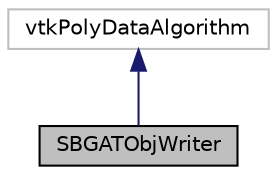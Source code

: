digraph "SBGATObjWriter"
{
 // LATEX_PDF_SIZE
  edge [fontname="Helvetica",fontsize="10",labelfontname="Helvetica",labelfontsize="10"];
  node [fontname="Helvetica",fontsize="10",shape=record];
  Node2 [label="SBGATObjWriter",height=0.2,width=0.4,color="black", fillcolor="grey75", style="filled", fontcolor="black",tooltip="Write a Wavefront OBJ (ASCII) file."];
  Node3 -> Node2 [dir="back",color="midnightblue",fontsize="10",style="solid",fontname="Helvetica"];
  Node3 [label="vtkPolyDataAlgorithm",height=0.2,width=0.4,color="grey75", fillcolor="white", style="filled",tooltip=" "];
}
